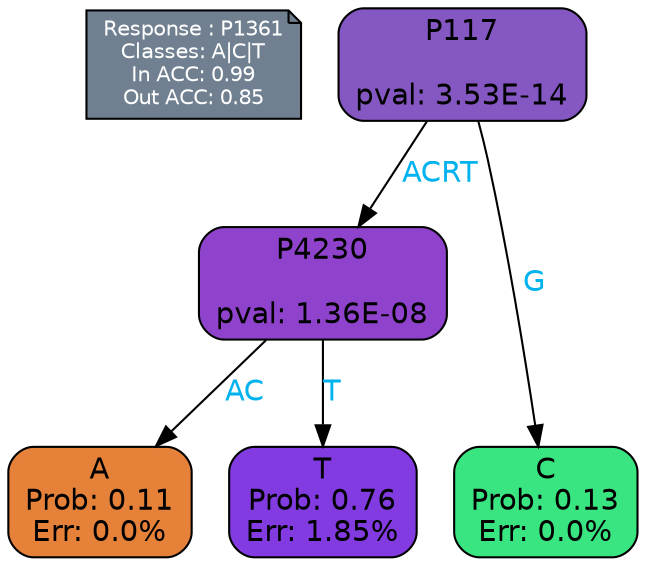 digraph Tree {
node [shape=box, style="filled, rounded", color="black", fontname=helvetica] ;
graph [ranksep=equally, splines=polylines, bgcolor=transparent, dpi=600] ;
edge [fontname=helvetica] ;
LEGEND [label="Response : P1361
Classes: A|C|T
In ACC: 0.99
Out ACC: 0.85
",shape=note,align=left,style=filled,fillcolor="slategray",fontcolor="white",fontsize=10];1 [label="P117

pval: 3.53E-14", fillcolor="#8457c2"] ;
2 [label="P4230

pval: 1.36E-08", fillcolor="#8f43cc"] ;
3 [label="A
Prob: 0.11
Err: 0.0%", fillcolor="#e58139"] ;
4 [label="T
Prob: 0.76
Err: 1.85%", fillcolor="#823ae1"] ;
5 [label="C
Prob: 0.13
Err: 0.0%", fillcolor="#39e581"] ;
1 -> 2 [label="ACRT",fontcolor=deepskyblue2] ;
1 -> 5 [label="G",fontcolor=deepskyblue2] ;
2 -> 3 [label="AC",fontcolor=deepskyblue2] ;
2 -> 4 [label="T",fontcolor=deepskyblue2] ;
{rank = same; 3;4;5;}{rank = same; LEGEND;1;}}